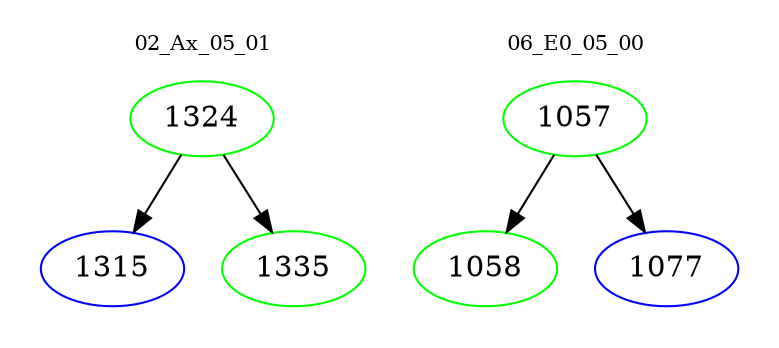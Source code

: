 digraph{
subgraph cluster_0 {
color = white
label = "02_Ax_05_01";
fontsize=10;
T0_1324 [label="1324", color="green"]
T0_1324 -> T0_1315 [color="black"]
T0_1315 [label="1315", color="blue"]
T0_1324 -> T0_1335 [color="black"]
T0_1335 [label="1335", color="green"]
}
subgraph cluster_1 {
color = white
label = "06_E0_05_00";
fontsize=10;
T1_1057 [label="1057", color="green"]
T1_1057 -> T1_1058 [color="black"]
T1_1058 [label="1058", color="green"]
T1_1057 -> T1_1077 [color="black"]
T1_1077 [label="1077", color="blue"]
}
}
